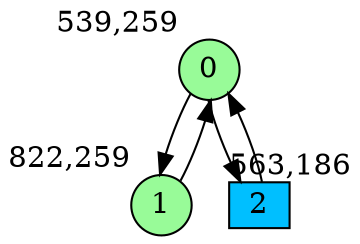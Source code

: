 digraph G {
graph [bgcolor=white]
node [shape=circle, style = filled, fillcolor=white,fixedsize=true, width=0.4, height=0.3 ]
0[xlabel="539,259", pos = "0,0!", fillcolor=palegreen ];
1[xlabel="822,259", pos = "4.42188,0!", fillcolor=palegreen ];
2[xlabel="563,186", pos = "0.375,1.14063!", fillcolor=deepskyblue, shape=box ];
0->1 ;
0->2 ;
1->0 ;
2->0 ;
}
